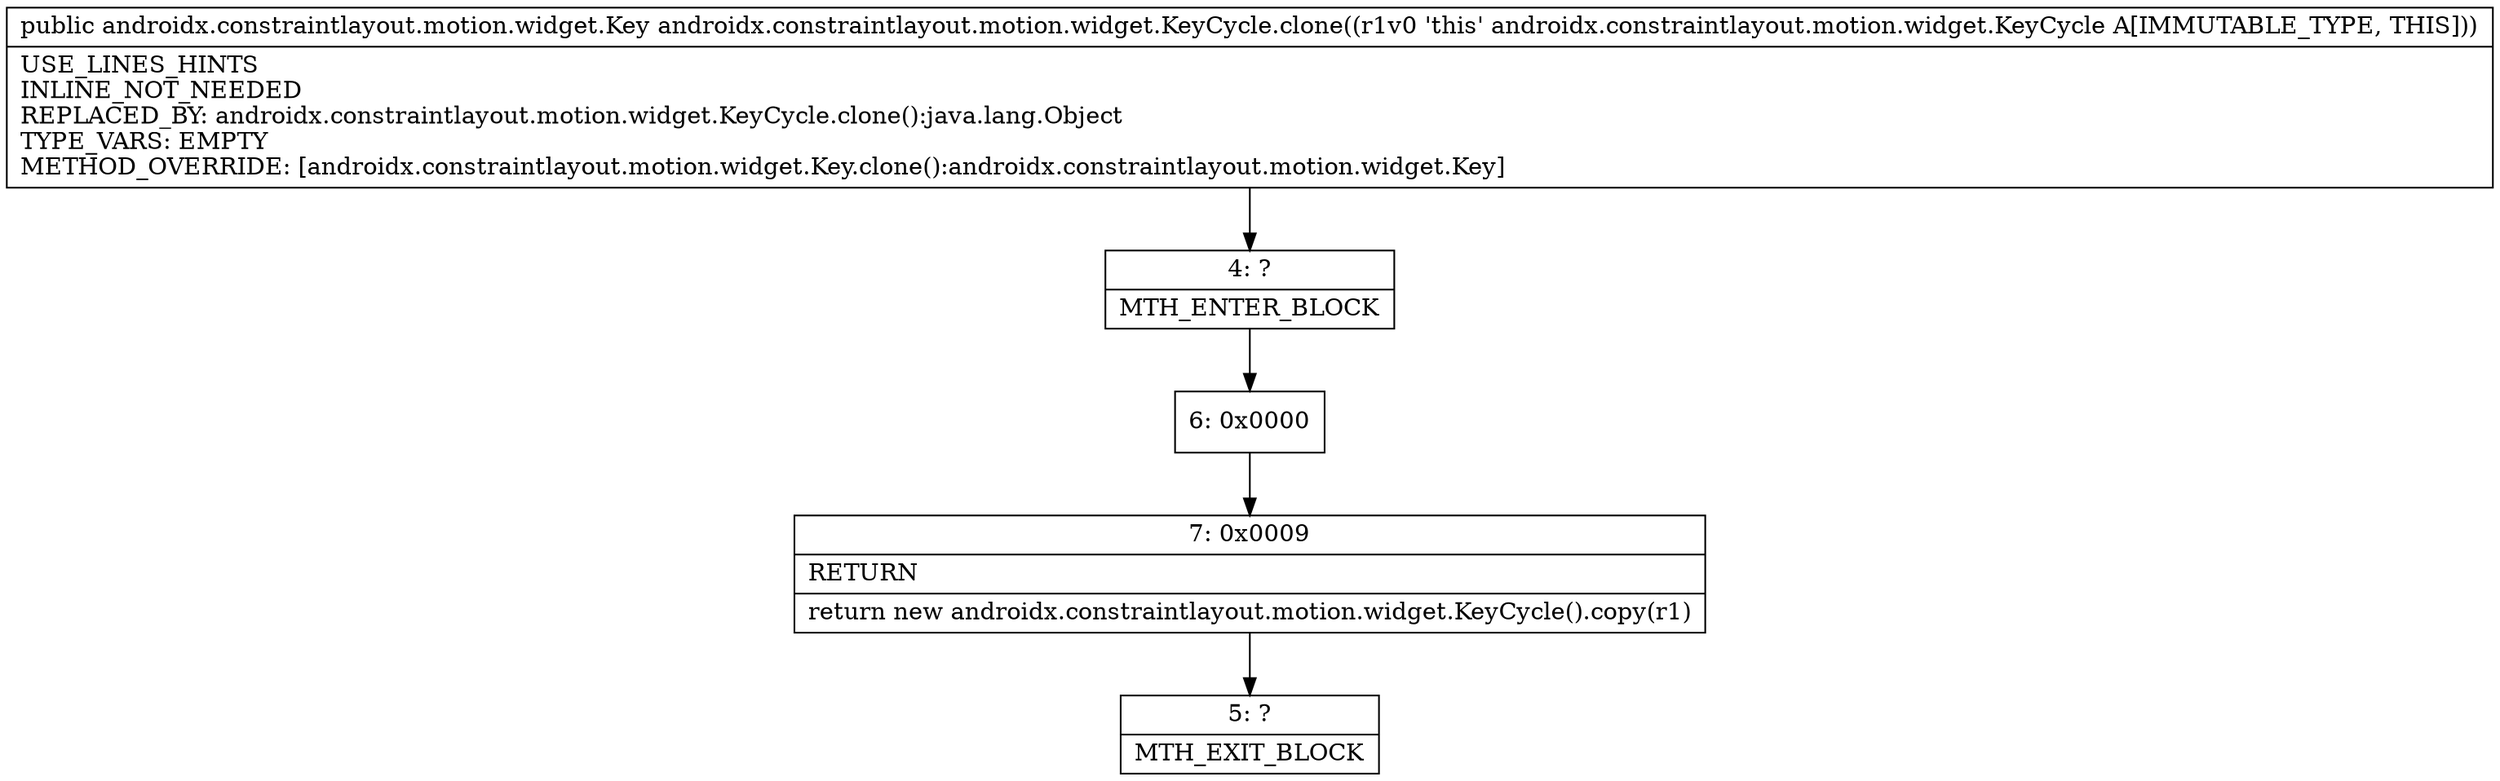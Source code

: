 digraph "CFG forandroidx.constraintlayout.motion.widget.KeyCycle.clone()Landroidx\/constraintlayout\/motion\/widget\/Key;" {
Node_4 [shape=record,label="{4\:\ ?|MTH_ENTER_BLOCK\l}"];
Node_6 [shape=record,label="{6\:\ 0x0000}"];
Node_7 [shape=record,label="{7\:\ 0x0009|RETURN\l|return new androidx.constraintlayout.motion.widget.KeyCycle().copy(r1)\l}"];
Node_5 [shape=record,label="{5\:\ ?|MTH_EXIT_BLOCK\l}"];
MethodNode[shape=record,label="{public androidx.constraintlayout.motion.widget.Key androidx.constraintlayout.motion.widget.KeyCycle.clone((r1v0 'this' androidx.constraintlayout.motion.widget.KeyCycle A[IMMUTABLE_TYPE, THIS]))  | USE_LINES_HINTS\lINLINE_NOT_NEEDED\lREPLACED_BY: androidx.constraintlayout.motion.widget.KeyCycle.clone():java.lang.Object\lTYPE_VARS: EMPTY\lMETHOD_OVERRIDE: [androidx.constraintlayout.motion.widget.Key.clone():androidx.constraintlayout.motion.widget.Key]\l}"];
MethodNode -> Node_4;Node_4 -> Node_6;
Node_6 -> Node_7;
Node_7 -> Node_5;
}

